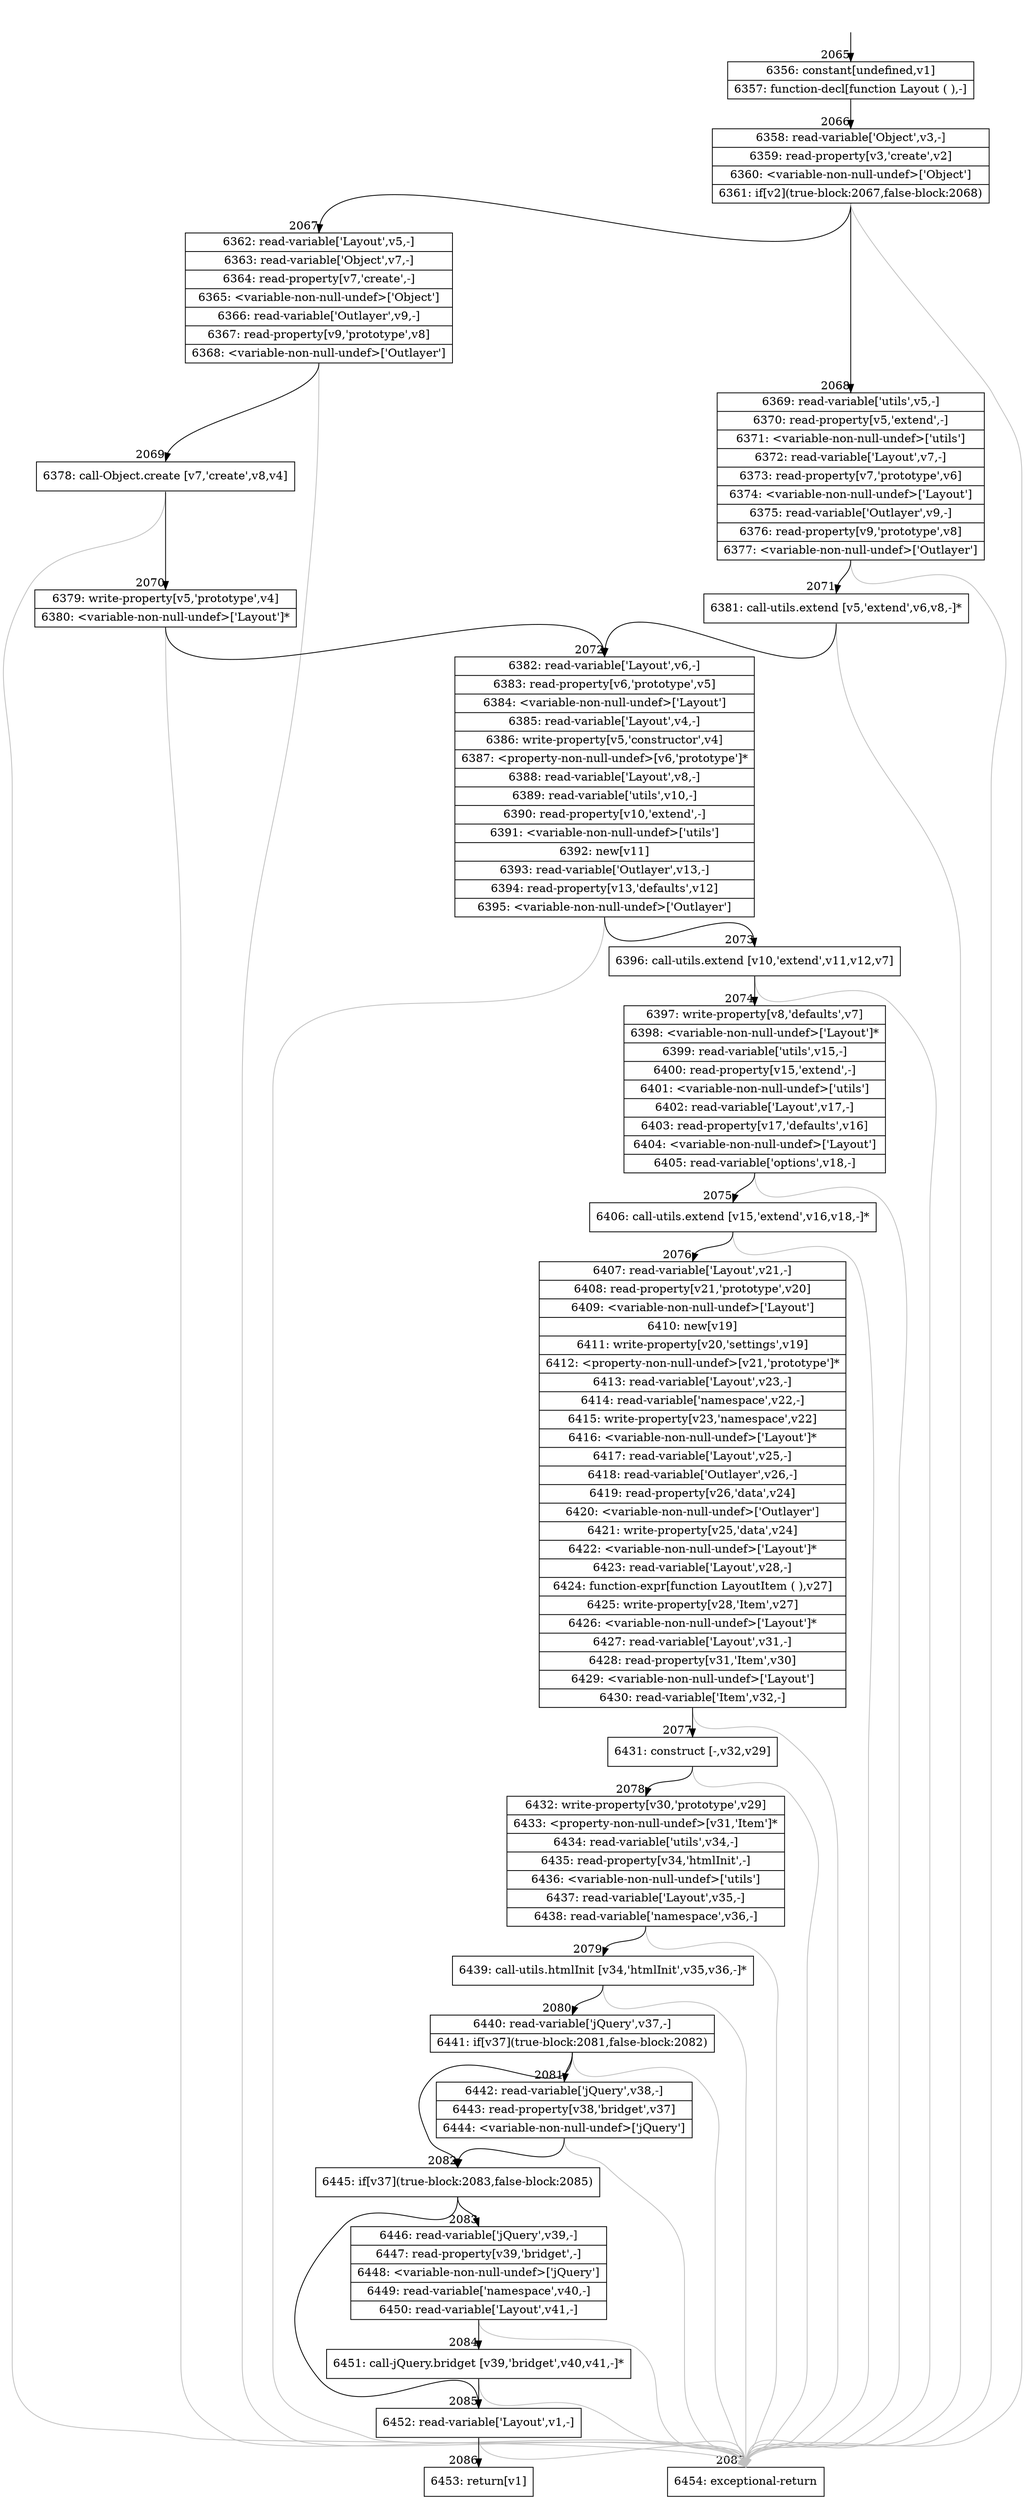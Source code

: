 digraph {
rankdir="TD"
BB_entry189[shape=none,label=""];
BB_entry189 -> BB2065 [tailport=s, headport=n, headlabel="    2065"]
BB2065 [shape=record label="{6356: constant[undefined,v1]|6357: function-decl[function Layout ( ),-]}" ] 
BB2065 -> BB2066 [tailport=s, headport=n, headlabel="      2066"]
BB2066 [shape=record label="{6358: read-variable['Object',v3,-]|6359: read-property[v3,'create',v2]|6360: \<variable-non-null-undef\>['Object']|6361: if[v2](true-block:2067,false-block:2068)}" ] 
BB2066 -> BB2067 [tailport=s, headport=n, headlabel="      2067"]
BB2066 -> BB2068 [tailport=s, headport=n, headlabel="      2068"]
BB2066 -> BB2087 [tailport=s, headport=n, color=gray, headlabel="      2087"]
BB2067 [shape=record label="{6362: read-variable['Layout',v5,-]|6363: read-variable['Object',v7,-]|6364: read-property[v7,'create',-]|6365: \<variable-non-null-undef\>['Object']|6366: read-variable['Outlayer',v9,-]|6367: read-property[v9,'prototype',v8]|6368: \<variable-non-null-undef\>['Outlayer']}" ] 
BB2067 -> BB2069 [tailport=s, headport=n, headlabel="      2069"]
BB2067 -> BB2087 [tailport=s, headport=n, color=gray]
BB2068 [shape=record label="{6369: read-variable['utils',v5,-]|6370: read-property[v5,'extend',-]|6371: \<variable-non-null-undef\>['utils']|6372: read-variable['Layout',v7,-]|6373: read-property[v7,'prototype',v6]|6374: \<variable-non-null-undef\>['Layout']|6375: read-variable['Outlayer',v9,-]|6376: read-property[v9,'prototype',v8]|6377: \<variable-non-null-undef\>['Outlayer']}" ] 
BB2068 -> BB2071 [tailport=s, headport=n, headlabel="      2071"]
BB2068 -> BB2087 [tailport=s, headport=n, color=gray]
BB2069 [shape=record label="{6378: call-Object.create [v7,'create',v8,v4]}" ] 
BB2069 -> BB2070 [tailport=s, headport=n, headlabel="      2070"]
BB2069 -> BB2087 [tailport=s, headport=n, color=gray]
BB2070 [shape=record label="{6379: write-property[v5,'prototype',v4]|6380: \<variable-non-null-undef\>['Layout']*}" ] 
BB2070 -> BB2072 [tailport=s, headport=n, headlabel="      2072"]
BB2070 -> BB2087 [tailport=s, headport=n, color=gray]
BB2071 [shape=record label="{6381: call-utils.extend [v5,'extend',v6,v8,-]*}" ] 
BB2071 -> BB2072 [tailport=s, headport=n]
BB2071 -> BB2087 [tailport=s, headport=n, color=gray]
BB2072 [shape=record label="{6382: read-variable['Layout',v6,-]|6383: read-property[v6,'prototype',v5]|6384: \<variable-non-null-undef\>['Layout']|6385: read-variable['Layout',v4,-]|6386: write-property[v5,'constructor',v4]|6387: \<property-non-null-undef\>[v6,'prototype']*|6388: read-variable['Layout',v8,-]|6389: read-variable['utils',v10,-]|6390: read-property[v10,'extend',-]|6391: \<variable-non-null-undef\>['utils']|6392: new[v11]|6393: read-variable['Outlayer',v13,-]|6394: read-property[v13,'defaults',v12]|6395: \<variable-non-null-undef\>['Outlayer']}" ] 
BB2072 -> BB2073 [tailport=s, headport=n, headlabel="      2073"]
BB2072 -> BB2087 [tailport=s, headport=n, color=gray]
BB2073 [shape=record label="{6396: call-utils.extend [v10,'extend',v11,v12,v7]}" ] 
BB2073 -> BB2074 [tailport=s, headport=n, headlabel="      2074"]
BB2073 -> BB2087 [tailport=s, headport=n, color=gray]
BB2074 [shape=record label="{6397: write-property[v8,'defaults',v7]|6398: \<variable-non-null-undef\>['Layout']*|6399: read-variable['utils',v15,-]|6400: read-property[v15,'extend',-]|6401: \<variable-non-null-undef\>['utils']|6402: read-variable['Layout',v17,-]|6403: read-property[v17,'defaults',v16]|6404: \<variable-non-null-undef\>['Layout']|6405: read-variable['options',v18,-]}" ] 
BB2074 -> BB2075 [tailport=s, headport=n, headlabel="      2075"]
BB2074 -> BB2087 [tailport=s, headport=n, color=gray]
BB2075 [shape=record label="{6406: call-utils.extend [v15,'extend',v16,v18,-]*}" ] 
BB2075 -> BB2076 [tailport=s, headport=n, headlabel="      2076"]
BB2075 -> BB2087 [tailport=s, headport=n, color=gray]
BB2076 [shape=record label="{6407: read-variable['Layout',v21,-]|6408: read-property[v21,'prototype',v20]|6409: \<variable-non-null-undef\>['Layout']|6410: new[v19]|6411: write-property[v20,'settings',v19]|6412: \<property-non-null-undef\>[v21,'prototype']*|6413: read-variable['Layout',v23,-]|6414: read-variable['namespace',v22,-]|6415: write-property[v23,'namespace',v22]|6416: \<variable-non-null-undef\>['Layout']*|6417: read-variable['Layout',v25,-]|6418: read-variable['Outlayer',v26,-]|6419: read-property[v26,'data',v24]|6420: \<variable-non-null-undef\>['Outlayer']|6421: write-property[v25,'data',v24]|6422: \<variable-non-null-undef\>['Layout']*|6423: read-variable['Layout',v28,-]|6424: function-expr[function LayoutItem ( ),v27]|6425: write-property[v28,'Item',v27]|6426: \<variable-non-null-undef\>['Layout']*|6427: read-variable['Layout',v31,-]|6428: read-property[v31,'Item',v30]|6429: \<variable-non-null-undef\>['Layout']|6430: read-variable['Item',v32,-]}" ] 
BB2076 -> BB2077 [tailport=s, headport=n, headlabel="      2077"]
BB2076 -> BB2087 [tailport=s, headport=n, color=gray]
BB2077 [shape=record label="{6431: construct [-,v32,v29]}" ] 
BB2077 -> BB2078 [tailport=s, headport=n, headlabel="      2078"]
BB2077 -> BB2087 [tailport=s, headport=n, color=gray]
BB2078 [shape=record label="{6432: write-property[v30,'prototype',v29]|6433: \<property-non-null-undef\>[v31,'Item']*|6434: read-variable['utils',v34,-]|6435: read-property[v34,'htmlInit',-]|6436: \<variable-non-null-undef\>['utils']|6437: read-variable['Layout',v35,-]|6438: read-variable['namespace',v36,-]}" ] 
BB2078 -> BB2079 [tailport=s, headport=n, headlabel="      2079"]
BB2078 -> BB2087 [tailport=s, headport=n, color=gray]
BB2079 [shape=record label="{6439: call-utils.htmlInit [v34,'htmlInit',v35,v36,-]*}" ] 
BB2079 -> BB2080 [tailport=s, headport=n, headlabel="      2080"]
BB2079 -> BB2087 [tailport=s, headport=n, color=gray]
BB2080 [shape=record label="{6440: read-variable['jQuery',v37,-]|6441: if[v37](true-block:2081,false-block:2082)}" ] 
BB2080 -> BB2082 [tailport=s, headport=n, headlabel="      2082"]
BB2080 -> BB2081 [tailport=s, headport=n, headlabel="      2081"]
BB2080 -> BB2087 [tailport=s, headport=n, color=gray]
BB2081 [shape=record label="{6442: read-variable['jQuery',v38,-]|6443: read-property[v38,'bridget',v37]|6444: \<variable-non-null-undef\>['jQuery']}" ] 
BB2081 -> BB2082 [tailport=s, headport=n]
BB2081 -> BB2087 [tailport=s, headport=n, color=gray]
BB2082 [shape=record label="{6445: if[v37](true-block:2083,false-block:2085)}" ] 
BB2082 -> BB2083 [tailport=s, headport=n, headlabel="      2083"]
BB2082 -> BB2085 [tailport=s, headport=n, headlabel="      2085"]
BB2083 [shape=record label="{6446: read-variable['jQuery',v39,-]|6447: read-property[v39,'bridget',-]|6448: \<variable-non-null-undef\>['jQuery']|6449: read-variable['namespace',v40,-]|6450: read-variable['Layout',v41,-]}" ] 
BB2083 -> BB2084 [tailport=s, headport=n, headlabel="      2084"]
BB2083 -> BB2087 [tailport=s, headport=n, color=gray]
BB2084 [shape=record label="{6451: call-jQuery.bridget [v39,'bridget',v40,v41,-]*}" ] 
BB2084 -> BB2085 [tailport=s, headport=n]
BB2084 -> BB2087 [tailport=s, headport=n, color=gray]
BB2085 [shape=record label="{6452: read-variable['Layout',v1,-]}" ] 
BB2085 -> BB2086 [tailport=s, headport=n, headlabel="      2086"]
BB2085 -> BB2087 [tailport=s, headport=n, color=gray]
BB2086 [shape=record label="{6453: return[v1]}" ] 
BB2087 [shape=record label="{6454: exceptional-return}" ] 
//#$~ 2925
}
